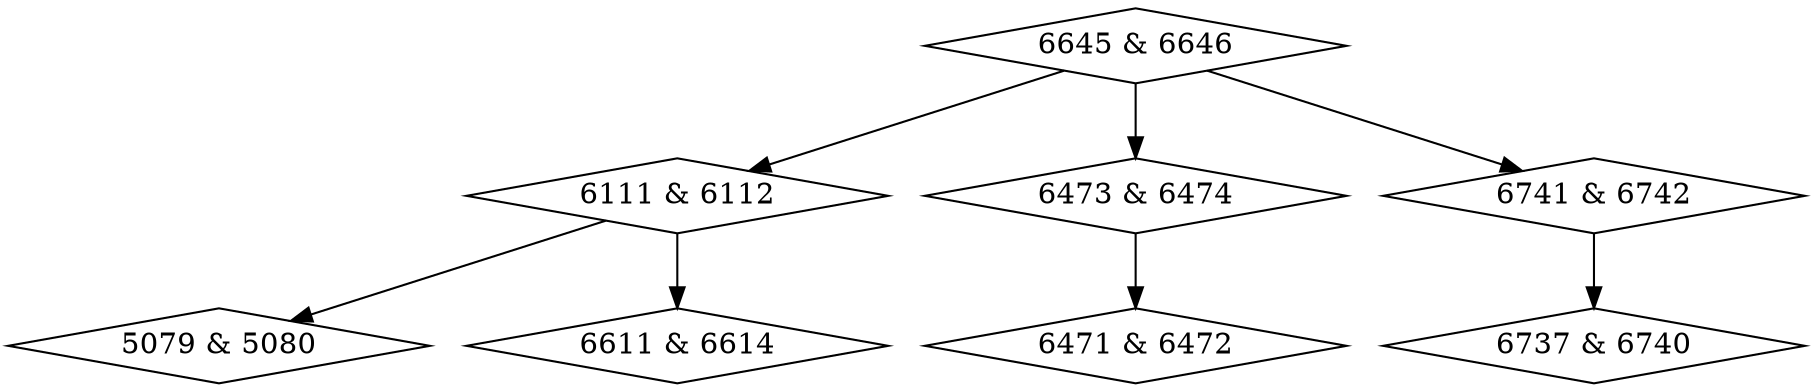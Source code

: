 digraph {
0 [label = "5079 & 5080", shape = diamond];
1 [label = "6111 & 6112", shape = diamond];
2 [label = "6471 & 6472", shape = diamond];
3 [label = "6473 & 6474", shape = diamond];
4 [label = "6611 & 6614", shape = diamond];
5 [label = "6645 & 6646", shape = diamond];
6 [label = "6737 & 6740", shape = diamond];
7 [label = "6741 & 6742", shape = diamond];
1->0;
1->4;
3->2;
5->1;
5->3;
5->7;
7->6;
}
